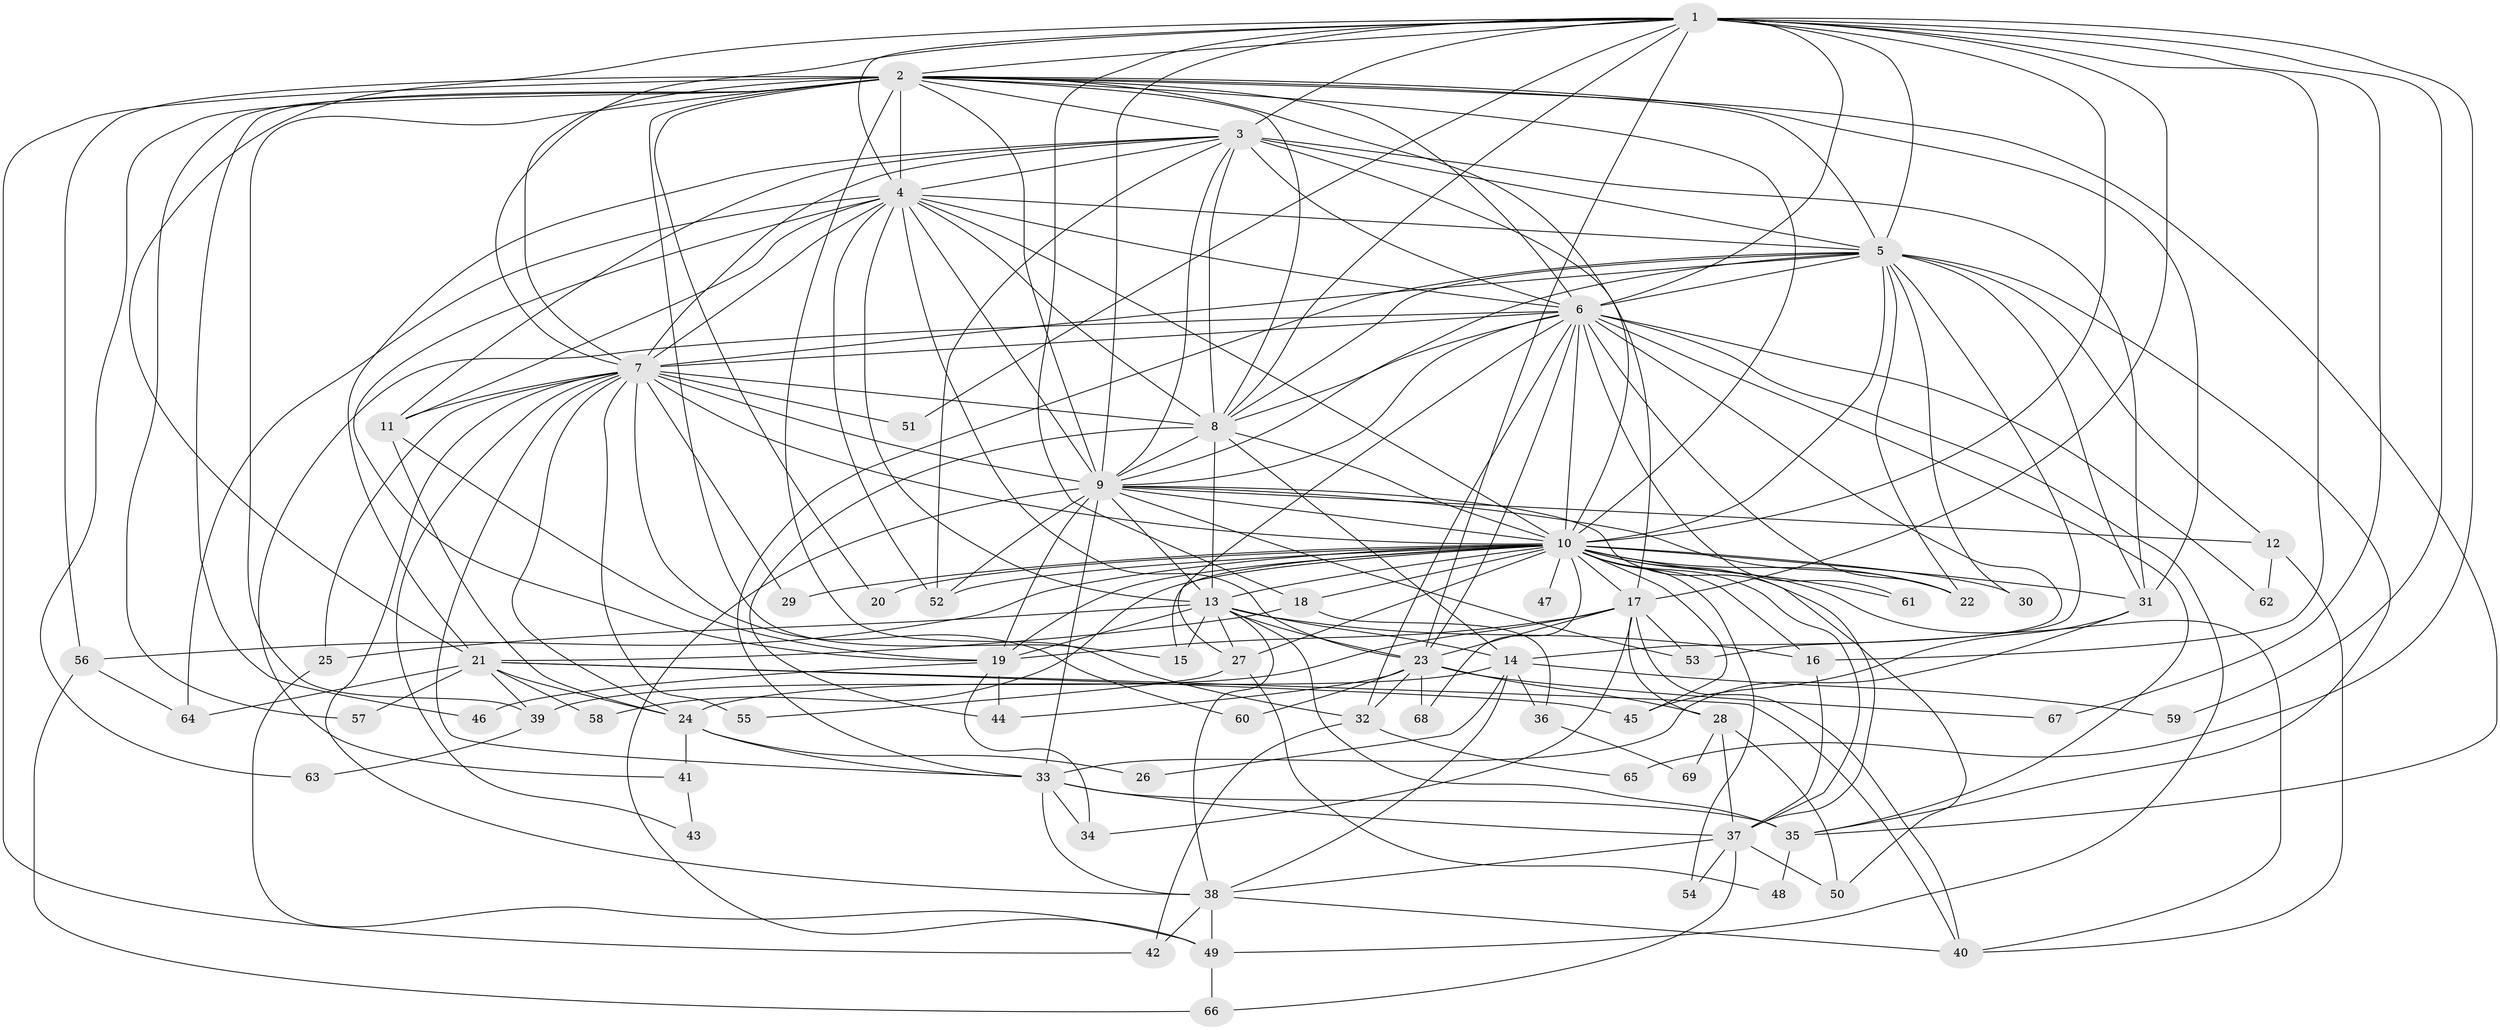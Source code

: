 // original degree distribution, {19: 0.014492753623188406, 24: 0.014492753623188406, 20: 0.014492753623188406, 22: 0.021739130434782608, 35: 0.007246376811594203, 4: 0.11594202898550725, 2: 0.5362318840579711, 3: 0.18115942028985507, 5: 0.036231884057971016, 8: 0.021739130434782608, 9: 0.007246376811594203, 7: 0.014492753623188406, 10: 0.007246376811594203, 6: 0.007246376811594203}
// Generated by graph-tools (version 1.1) at 2025/34/03/09/25 02:34:59]
// undirected, 69 vertices, 213 edges
graph export_dot {
graph [start="1"]
  node [color=gray90,style=filled];
  1;
  2;
  3;
  4;
  5;
  6;
  7;
  8;
  9;
  10;
  11;
  12;
  13;
  14;
  15;
  16;
  17;
  18;
  19;
  20;
  21;
  22;
  23;
  24;
  25;
  26;
  27;
  28;
  29;
  30;
  31;
  32;
  33;
  34;
  35;
  36;
  37;
  38;
  39;
  40;
  41;
  42;
  43;
  44;
  45;
  46;
  47;
  48;
  49;
  50;
  51;
  52;
  53;
  54;
  55;
  56;
  57;
  58;
  59;
  60;
  61;
  62;
  63;
  64;
  65;
  66;
  67;
  68;
  69;
  1 -- 2 [weight=1.0];
  1 -- 3 [weight=2.0];
  1 -- 4 [weight=1.0];
  1 -- 5 [weight=1.0];
  1 -- 6 [weight=1.0];
  1 -- 7 [weight=1.0];
  1 -- 8 [weight=1.0];
  1 -- 9 [weight=1.0];
  1 -- 10 [weight=1.0];
  1 -- 16 [weight=1.0];
  1 -- 17 [weight=1.0];
  1 -- 18 [weight=1.0];
  1 -- 21 [weight=1.0];
  1 -- 23 [weight=1.0];
  1 -- 51 [weight=1.0];
  1 -- 59 [weight=1.0];
  1 -- 65 [weight=1.0];
  1 -- 67 [weight=1.0];
  2 -- 3 [weight=1.0];
  2 -- 4 [weight=2.0];
  2 -- 5 [weight=1.0];
  2 -- 6 [weight=1.0];
  2 -- 7 [weight=2.0];
  2 -- 8 [weight=2.0];
  2 -- 9 [weight=1.0];
  2 -- 10 [weight=1.0];
  2 -- 15 [weight=1.0];
  2 -- 17 [weight=1.0];
  2 -- 20 [weight=1.0];
  2 -- 31 [weight=1.0];
  2 -- 32 [weight=1.0];
  2 -- 35 [weight=1.0];
  2 -- 39 [weight=1.0];
  2 -- 42 [weight=1.0];
  2 -- 46 [weight=1.0];
  2 -- 56 [weight=1.0];
  2 -- 57 [weight=1.0];
  2 -- 63 [weight=1.0];
  3 -- 4 [weight=1.0];
  3 -- 5 [weight=1.0];
  3 -- 6 [weight=1.0];
  3 -- 7 [weight=2.0];
  3 -- 8 [weight=1.0];
  3 -- 9 [weight=1.0];
  3 -- 10 [weight=1.0];
  3 -- 11 [weight=1.0];
  3 -- 21 [weight=2.0];
  3 -- 31 [weight=5.0];
  3 -- 52 [weight=1.0];
  4 -- 5 [weight=1.0];
  4 -- 6 [weight=2.0];
  4 -- 7 [weight=1.0];
  4 -- 8 [weight=1.0];
  4 -- 9 [weight=1.0];
  4 -- 10 [weight=2.0];
  4 -- 11 [weight=1.0];
  4 -- 13 [weight=1.0];
  4 -- 19 [weight=1.0];
  4 -- 23 [weight=1.0];
  4 -- 52 [weight=1.0];
  4 -- 64 [weight=2.0];
  5 -- 6 [weight=2.0];
  5 -- 7 [weight=2.0];
  5 -- 8 [weight=1.0];
  5 -- 9 [weight=1.0];
  5 -- 10 [weight=1.0];
  5 -- 12 [weight=2.0];
  5 -- 22 [weight=1.0];
  5 -- 30 [weight=1.0];
  5 -- 31 [weight=1.0];
  5 -- 33 [weight=1.0];
  5 -- 35 [weight=1.0];
  5 -- 53 [weight=1.0];
  6 -- 7 [weight=1.0];
  6 -- 8 [weight=1.0];
  6 -- 9 [weight=1.0];
  6 -- 10 [weight=1.0];
  6 -- 14 [weight=1.0];
  6 -- 22 [weight=1.0];
  6 -- 23 [weight=1.0];
  6 -- 27 [weight=1.0];
  6 -- 32 [weight=1.0];
  6 -- 35 [weight=1.0];
  6 -- 41 [weight=1.0];
  6 -- 49 [weight=1.0];
  6 -- 61 [weight=1.0];
  6 -- 62 [weight=1.0];
  7 -- 8 [weight=2.0];
  7 -- 9 [weight=2.0];
  7 -- 10 [weight=1.0];
  7 -- 11 [weight=1.0];
  7 -- 24 [weight=1.0];
  7 -- 25 [weight=1.0];
  7 -- 29 [weight=1.0];
  7 -- 33 [weight=1.0];
  7 -- 38 [weight=1.0];
  7 -- 43 [weight=1.0];
  7 -- 51 [weight=1.0];
  7 -- 55 [weight=1.0];
  7 -- 60 [weight=1.0];
  8 -- 9 [weight=1.0];
  8 -- 10 [weight=1.0];
  8 -- 13 [weight=9.0];
  8 -- 14 [weight=1.0];
  8 -- 44 [weight=1.0];
  9 -- 10 [weight=1.0];
  9 -- 12 [weight=1.0];
  9 -- 13 [weight=1.0];
  9 -- 19 [weight=1.0];
  9 -- 22 [weight=1.0];
  9 -- 33 [weight=6.0];
  9 -- 37 [weight=1.0];
  9 -- 49 [weight=1.0];
  9 -- 52 [weight=1.0];
  9 -- 53 [weight=1.0];
  10 -- 13 [weight=1.0];
  10 -- 15 [weight=2.0];
  10 -- 16 [weight=1.0];
  10 -- 17 [weight=1.0];
  10 -- 18 [weight=1.0];
  10 -- 19 [weight=1.0];
  10 -- 20 [weight=1.0];
  10 -- 22 [weight=1.0];
  10 -- 27 [weight=1.0];
  10 -- 29 [weight=1.0];
  10 -- 30 [weight=1.0];
  10 -- 31 [weight=1.0];
  10 -- 37 [weight=1.0];
  10 -- 40 [weight=1.0];
  10 -- 45 [weight=1.0];
  10 -- 47 [weight=1.0];
  10 -- 50 [weight=1.0];
  10 -- 52 [weight=1.0];
  10 -- 54 [weight=1.0];
  10 -- 56 [weight=1.0];
  10 -- 58 [weight=1.0];
  10 -- 61 [weight=1.0];
  10 -- 68 [weight=1.0];
  11 -- 19 [weight=1.0];
  11 -- 24 [weight=1.0];
  12 -- 40 [weight=1.0];
  12 -- 62 [weight=1.0];
  13 -- 14 [weight=1.0];
  13 -- 15 [weight=1.0];
  13 -- 16 [weight=1.0];
  13 -- 19 [weight=1.0];
  13 -- 23 [weight=1.0];
  13 -- 25 [weight=1.0];
  13 -- 27 [weight=1.0];
  13 -- 35 [weight=1.0];
  13 -- 38 [weight=1.0];
  14 -- 24 [weight=1.0];
  14 -- 26 [weight=1.0];
  14 -- 36 [weight=1.0];
  14 -- 38 [weight=1.0];
  14 -- 59 [weight=1.0];
  16 -- 37 [weight=1.0];
  17 -- 19 [weight=1.0];
  17 -- 23 [weight=1.0];
  17 -- 28 [weight=1.0];
  17 -- 34 [weight=1.0];
  17 -- 39 [weight=2.0];
  17 -- 40 [weight=1.0];
  17 -- 53 [weight=1.0];
  18 -- 21 [weight=1.0];
  18 -- 36 [weight=1.0];
  19 -- 34 [weight=1.0];
  19 -- 44 [weight=1.0];
  19 -- 46 [weight=1.0];
  21 -- 24 [weight=1.0];
  21 -- 39 [weight=1.0];
  21 -- 40 [weight=1.0];
  21 -- 45 [weight=1.0];
  21 -- 57 [weight=1.0];
  21 -- 58 [weight=1.0];
  21 -- 64 [weight=1.0];
  23 -- 28 [weight=1.0];
  23 -- 32 [weight=1.0];
  23 -- 44 [weight=1.0];
  23 -- 60 [weight=1.0];
  23 -- 67 [weight=1.0];
  23 -- 68 [weight=1.0];
  24 -- 26 [weight=1.0];
  24 -- 33 [weight=1.0];
  24 -- 41 [weight=1.0];
  25 -- 49 [weight=1.0];
  27 -- 48 [weight=1.0];
  27 -- 55 [weight=1.0];
  28 -- 37 [weight=1.0];
  28 -- 50 [weight=1.0];
  28 -- 69 [weight=1.0];
  31 -- 33 [weight=1.0];
  31 -- 45 [weight=1.0];
  32 -- 42 [weight=1.0];
  32 -- 65 [weight=1.0];
  33 -- 34 [weight=1.0];
  33 -- 35 [weight=1.0];
  33 -- 37 [weight=1.0];
  33 -- 38 [weight=1.0];
  35 -- 48 [weight=1.0];
  36 -- 69 [weight=1.0];
  37 -- 38 [weight=1.0];
  37 -- 50 [weight=1.0];
  37 -- 54 [weight=1.0];
  37 -- 66 [weight=1.0];
  38 -- 40 [weight=1.0];
  38 -- 42 [weight=1.0];
  38 -- 49 [weight=1.0];
  39 -- 63 [weight=1.0];
  41 -- 43 [weight=1.0];
  49 -- 66 [weight=1.0];
  56 -- 64 [weight=1.0];
  56 -- 66 [weight=1.0];
}

